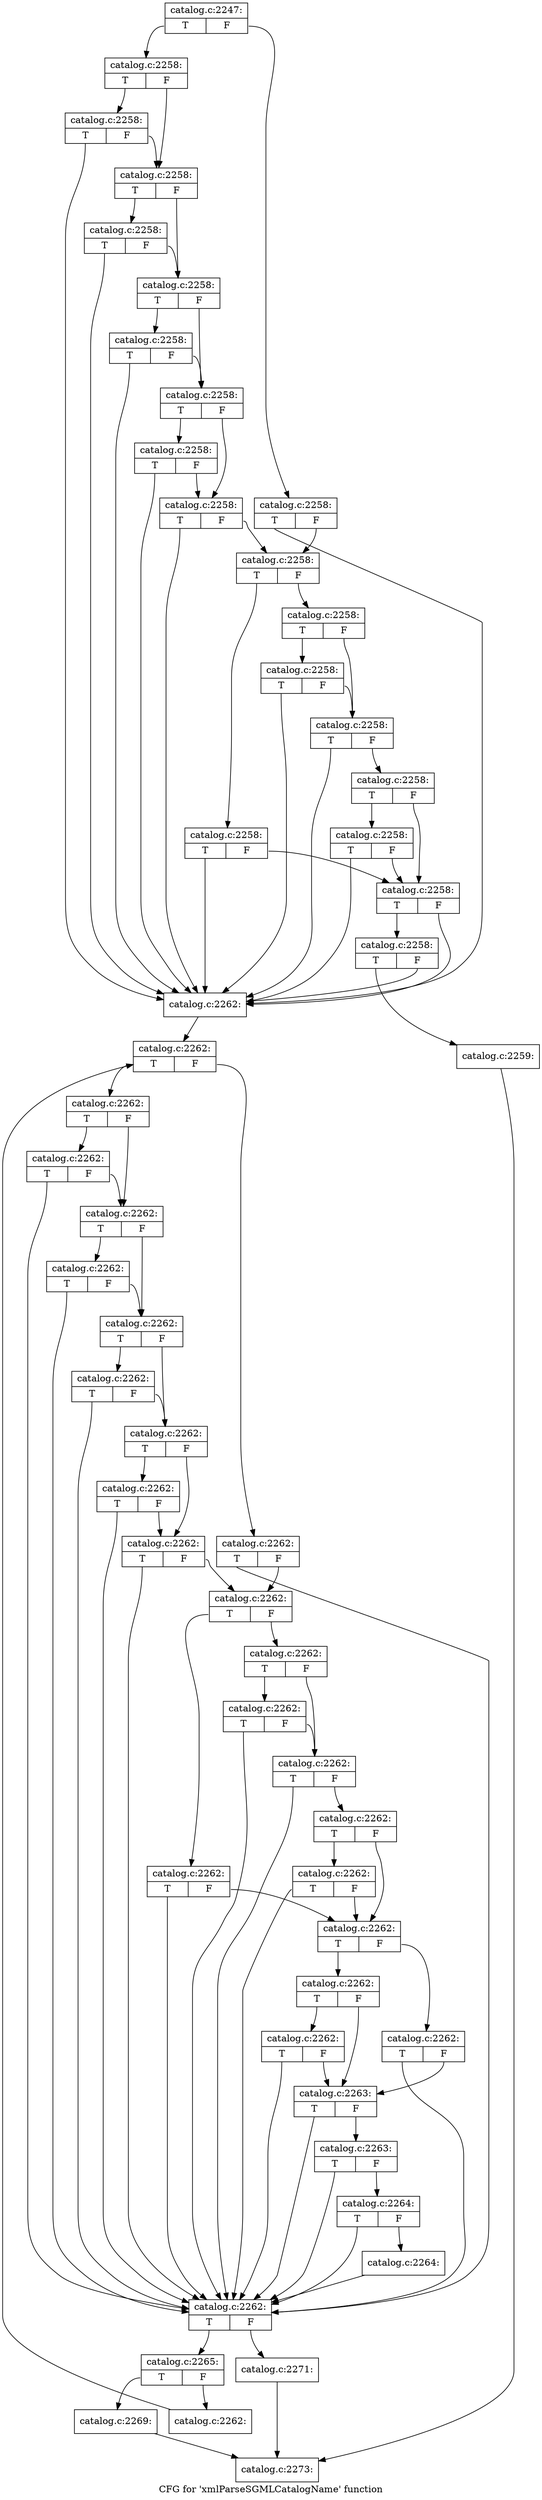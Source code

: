 digraph "CFG for 'xmlParseSGMLCatalogName' function" {
	label="CFG for 'xmlParseSGMLCatalogName' function";

	Node0x39c9870 [shape=record,label="{catalog.c:2247:|{<s0>T|<s1>F}}"];
	Node0x39c9870:s0 -> Node0x39cb330;
	Node0x39c9870:s1 -> Node0x39cb380;
	Node0x39cb330 [shape=record,label="{catalog.c:2258:|{<s0>T|<s1>F}}"];
	Node0x39cb330:s0 -> Node0x37ffc70;
	Node0x39cb330:s1 -> Node0x37ffc20;
	Node0x37ffc70 [shape=record,label="{catalog.c:2258:|{<s0>T|<s1>F}}"];
	Node0x37ffc70:s0 -> Node0x39cb160;
	Node0x37ffc70:s1 -> Node0x37ffc20;
	Node0x37ffc20 [shape=record,label="{catalog.c:2258:|{<s0>T|<s1>F}}"];
	Node0x37ffc20:s0 -> Node0x37fff10;
	Node0x37ffc20:s1 -> Node0x37ffbd0;
	Node0x37fff10 [shape=record,label="{catalog.c:2258:|{<s0>T|<s1>F}}"];
	Node0x37fff10:s0 -> Node0x39cb160;
	Node0x37fff10:s1 -> Node0x37ffbd0;
	Node0x37ffbd0 [shape=record,label="{catalog.c:2258:|{<s0>T|<s1>F}}"];
	Node0x37ffbd0:s0 -> Node0x39cc3b0;
	Node0x37ffbd0:s1 -> Node0x37ffb80;
	Node0x39cc3b0 [shape=record,label="{catalog.c:2258:|{<s0>T|<s1>F}}"];
	Node0x39cc3b0:s0 -> Node0x39cb160;
	Node0x39cc3b0:s1 -> Node0x37ffb80;
	Node0x37ffb80 [shape=record,label="{catalog.c:2258:|{<s0>T|<s1>F}}"];
	Node0x37ffb80:s0 -> Node0x39cc760;
	Node0x37ffb80:s1 -> Node0x37ffb30;
	Node0x39cc760 [shape=record,label="{catalog.c:2258:|{<s0>T|<s1>F}}"];
	Node0x39cc760:s0 -> Node0x39cb160;
	Node0x39cc760:s1 -> Node0x37ffb30;
	Node0x37ffb30 [shape=record,label="{catalog.c:2258:|{<s0>T|<s1>F}}"];
	Node0x37ffb30:s0 -> Node0x39cb160;
	Node0x37ffb30:s1 -> Node0x39cb2b0;
	Node0x39cb380 [shape=record,label="{catalog.c:2258:|{<s0>T|<s1>F}}"];
	Node0x39cb380:s0 -> Node0x39cb160;
	Node0x39cb380:s1 -> Node0x39cb2b0;
	Node0x39cb2b0 [shape=record,label="{catalog.c:2258:|{<s0>T|<s1>F}}"];
	Node0x39cb2b0:s0 -> Node0x39ce3c0;
	Node0x39cb2b0:s1 -> Node0x39ce870;
	Node0x39ce3c0 [shape=record,label="{catalog.c:2258:|{<s0>T|<s1>F}}"];
	Node0x39ce3c0:s0 -> Node0x39cb160;
	Node0x39ce3c0:s1 -> Node0x39cb230;
	Node0x39ce870 [shape=record,label="{catalog.c:2258:|{<s0>T|<s1>F}}"];
	Node0x39ce870:s0 -> Node0x39cebc0;
	Node0x39ce870:s1 -> Node0x39ceb70;
	Node0x39cebc0 [shape=record,label="{catalog.c:2258:|{<s0>T|<s1>F}}"];
	Node0x39cebc0:s0 -> Node0x39cb160;
	Node0x39cebc0:s1 -> Node0x39ceb70;
	Node0x39ceb70 [shape=record,label="{catalog.c:2258:|{<s0>T|<s1>F}}"];
	Node0x39ceb70:s0 -> Node0x39cb160;
	Node0x39ceb70:s1 -> Node0x39ceb20;
	Node0x39ceb20 [shape=record,label="{catalog.c:2258:|{<s0>T|<s1>F}}"];
	Node0x39ceb20:s0 -> Node0x39cf060;
	Node0x39ceb20:s1 -> Node0x39cb230;
	Node0x39cf060 [shape=record,label="{catalog.c:2258:|{<s0>T|<s1>F}}"];
	Node0x39cf060:s0 -> Node0x39cb160;
	Node0x39cf060:s1 -> Node0x39cb230;
	Node0x39cb230 [shape=record,label="{catalog.c:2258:|{<s0>T|<s1>F}}"];
	Node0x39cb230:s0 -> Node0x39cb1b0;
	Node0x39cb230:s1 -> Node0x39cb160;
	Node0x39cb1b0 [shape=record,label="{catalog.c:2258:|{<s0>T|<s1>F}}"];
	Node0x39cb1b0:s0 -> Node0x39cb110;
	Node0x39cb1b0:s1 -> Node0x39cb160;
	Node0x39cb110 [shape=record,label="{catalog.c:2259:}"];
	Node0x39cb110 -> Node0x39c6ff0;
	Node0x39cb160 [shape=record,label="{catalog.c:2262:}"];
	Node0x39cb160 -> Node0x39cf6f0;
	Node0x39cf6f0 [shape=record,label="{catalog.c:2262:|{<s0>T|<s1>F}}"];
	Node0x39cf6f0:s0 -> Node0x39cfbe0;
	Node0x39cf6f0:s1 -> Node0x39cfc30;
	Node0x39cfbe0 [shape=record,label="{catalog.c:2262:|{<s0>T|<s1>F}}"];
	Node0x39cfbe0:s0 -> Node0x39cff10;
	Node0x39cfbe0:s1 -> Node0x39cfec0;
	Node0x39cff10 [shape=record,label="{catalog.c:2262:|{<s0>T|<s1>F}}"];
	Node0x39cff10:s0 -> Node0x39cf8f0;
	Node0x39cff10:s1 -> Node0x39cfec0;
	Node0x39cfec0 [shape=record,label="{catalog.c:2262:|{<s0>T|<s1>F}}"];
	Node0x39cfec0:s0 -> Node0x39d01c0;
	Node0x39cfec0:s1 -> Node0x39cfe70;
	Node0x39d01c0 [shape=record,label="{catalog.c:2262:|{<s0>T|<s1>F}}"];
	Node0x39d01c0:s0 -> Node0x39cf8f0;
	Node0x39d01c0:s1 -> Node0x39cfe70;
	Node0x39cfe70 [shape=record,label="{catalog.c:2262:|{<s0>T|<s1>F}}"];
	Node0x39cfe70:s0 -> Node0x39d04f0;
	Node0x39cfe70:s1 -> Node0x39cfe20;
	Node0x39d04f0 [shape=record,label="{catalog.c:2262:|{<s0>T|<s1>F}}"];
	Node0x39d04f0:s0 -> Node0x39cf8f0;
	Node0x39d04f0:s1 -> Node0x39cfe20;
	Node0x39cfe20 [shape=record,label="{catalog.c:2262:|{<s0>T|<s1>F}}"];
	Node0x39cfe20:s0 -> Node0x39d0820;
	Node0x39cfe20:s1 -> Node0x39cfdd0;
	Node0x39d0820 [shape=record,label="{catalog.c:2262:|{<s0>T|<s1>F}}"];
	Node0x39d0820:s0 -> Node0x39cf8f0;
	Node0x39d0820:s1 -> Node0x39cfdd0;
	Node0x39cfdd0 [shape=record,label="{catalog.c:2262:|{<s0>T|<s1>F}}"];
	Node0x39cfdd0:s0 -> Node0x39cf8f0;
	Node0x39cfdd0:s1 -> Node0x39cfb60;
	Node0x39cfc30 [shape=record,label="{catalog.c:2262:|{<s0>T|<s1>F}}"];
	Node0x39cfc30:s0 -> Node0x39cf8f0;
	Node0x39cfc30:s1 -> Node0x39cfb60;
	Node0x39cfb60 [shape=record,label="{catalog.c:2262:|{<s0>T|<s1>F}}"];
	Node0x39cfb60:s0 -> Node0x39d0e70;
	Node0x39cfb60:s1 -> Node0x39d0ec0;
	Node0x39d0e70 [shape=record,label="{catalog.c:2262:|{<s0>T|<s1>F}}"];
	Node0x39d0e70:s0 -> Node0x39cf8f0;
	Node0x39d0e70:s1 -> Node0x39cfae0;
	Node0x39d0ec0 [shape=record,label="{catalog.c:2262:|{<s0>T|<s1>F}}"];
	Node0x39d0ec0:s0 -> Node0x39d1210;
	Node0x39d0ec0:s1 -> Node0x39d11c0;
	Node0x39d1210 [shape=record,label="{catalog.c:2262:|{<s0>T|<s1>F}}"];
	Node0x39d1210:s0 -> Node0x39cf8f0;
	Node0x39d1210:s1 -> Node0x39d11c0;
	Node0x39d11c0 [shape=record,label="{catalog.c:2262:|{<s0>T|<s1>F}}"];
	Node0x39d11c0:s0 -> Node0x39cf8f0;
	Node0x39d11c0:s1 -> Node0x39d1170;
	Node0x39d1170 [shape=record,label="{catalog.c:2262:|{<s0>T|<s1>F}}"];
	Node0x39d1170:s0 -> Node0x39d16b0;
	Node0x39d1170:s1 -> Node0x39cfae0;
	Node0x39d16b0 [shape=record,label="{catalog.c:2262:|{<s0>T|<s1>F}}"];
	Node0x39d16b0:s0 -> Node0x39cf8f0;
	Node0x39d16b0:s1 -> Node0x39cfae0;
	Node0x39cfae0 [shape=record,label="{catalog.c:2262:|{<s0>T|<s1>F}}"];
	Node0x39cfae0:s0 -> Node0x39d19e0;
	Node0x39cfae0:s1 -> Node0x39d1a30;
	Node0x39d19e0 [shape=record,label="{catalog.c:2262:|{<s0>T|<s1>F}}"];
	Node0x39d19e0:s0 -> Node0x39d1c20;
	Node0x39d19e0:s1 -> Node0x39cfa60;
	Node0x39d1c20 [shape=record,label="{catalog.c:2262:|{<s0>T|<s1>F}}"];
	Node0x39d1c20:s0 -> Node0x39cf8f0;
	Node0x39d1c20:s1 -> Node0x39cfa60;
	Node0x39d1a30 [shape=record,label="{catalog.c:2262:|{<s0>T|<s1>F}}"];
	Node0x39d1a30:s0 -> Node0x39cf8f0;
	Node0x39d1a30:s1 -> Node0x39cfa60;
	Node0x39cfa60 [shape=record,label="{catalog.c:2263:|{<s0>T|<s1>F}}"];
	Node0x39cfa60:s0 -> Node0x39cf8f0;
	Node0x39cfa60:s1 -> Node0x39cf9e0;
	Node0x39cf9e0 [shape=record,label="{catalog.c:2263:|{<s0>T|<s1>F}}"];
	Node0x39cf9e0:s0 -> Node0x39cf8f0;
	Node0x39cf9e0:s1 -> Node0x39cf990;
	Node0x39cf990 [shape=record,label="{catalog.c:2264:|{<s0>T|<s1>F}}"];
	Node0x39cf990:s0 -> Node0x39cf8f0;
	Node0x39cf990:s1 -> Node0x39cf940;
	Node0x39cf940 [shape=record,label="{catalog.c:2264:}"];
	Node0x39cf940 -> Node0x39cf8f0;
	Node0x39cf8f0 [shape=record,label="{catalog.c:2262:|{<s0>T|<s1>F}}"];
	Node0x39cf8f0:s0 -> Node0x39d2b40;
	Node0x39cf8f0:s1 -> Node0x39cf8a0;
	Node0x39d2b40 [shape=record,label="{catalog.c:2265:|{<s0>T|<s1>F}}"];
	Node0x39d2b40:s0 -> Node0x39d34f0;
	Node0x39d2b40:s1 -> Node0x39d3540;
	Node0x39d34f0 [shape=record,label="{catalog.c:2269:}"];
	Node0x39d34f0 -> Node0x39c6ff0;
	Node0x39d3540 [shape=record,label="{catalog.c:2262:}"];
	Node0x39d3540 -> Node0x39cf6f0;
	Node0x39cf8a0 [shape=record,label="{catalog.c:2271:}"];
	Node0x39cf8a0 -> Node0x39c6ff0;
	Node0x39c6ff0 [shape=record,label="{catalog.c:2273:}"];
}
